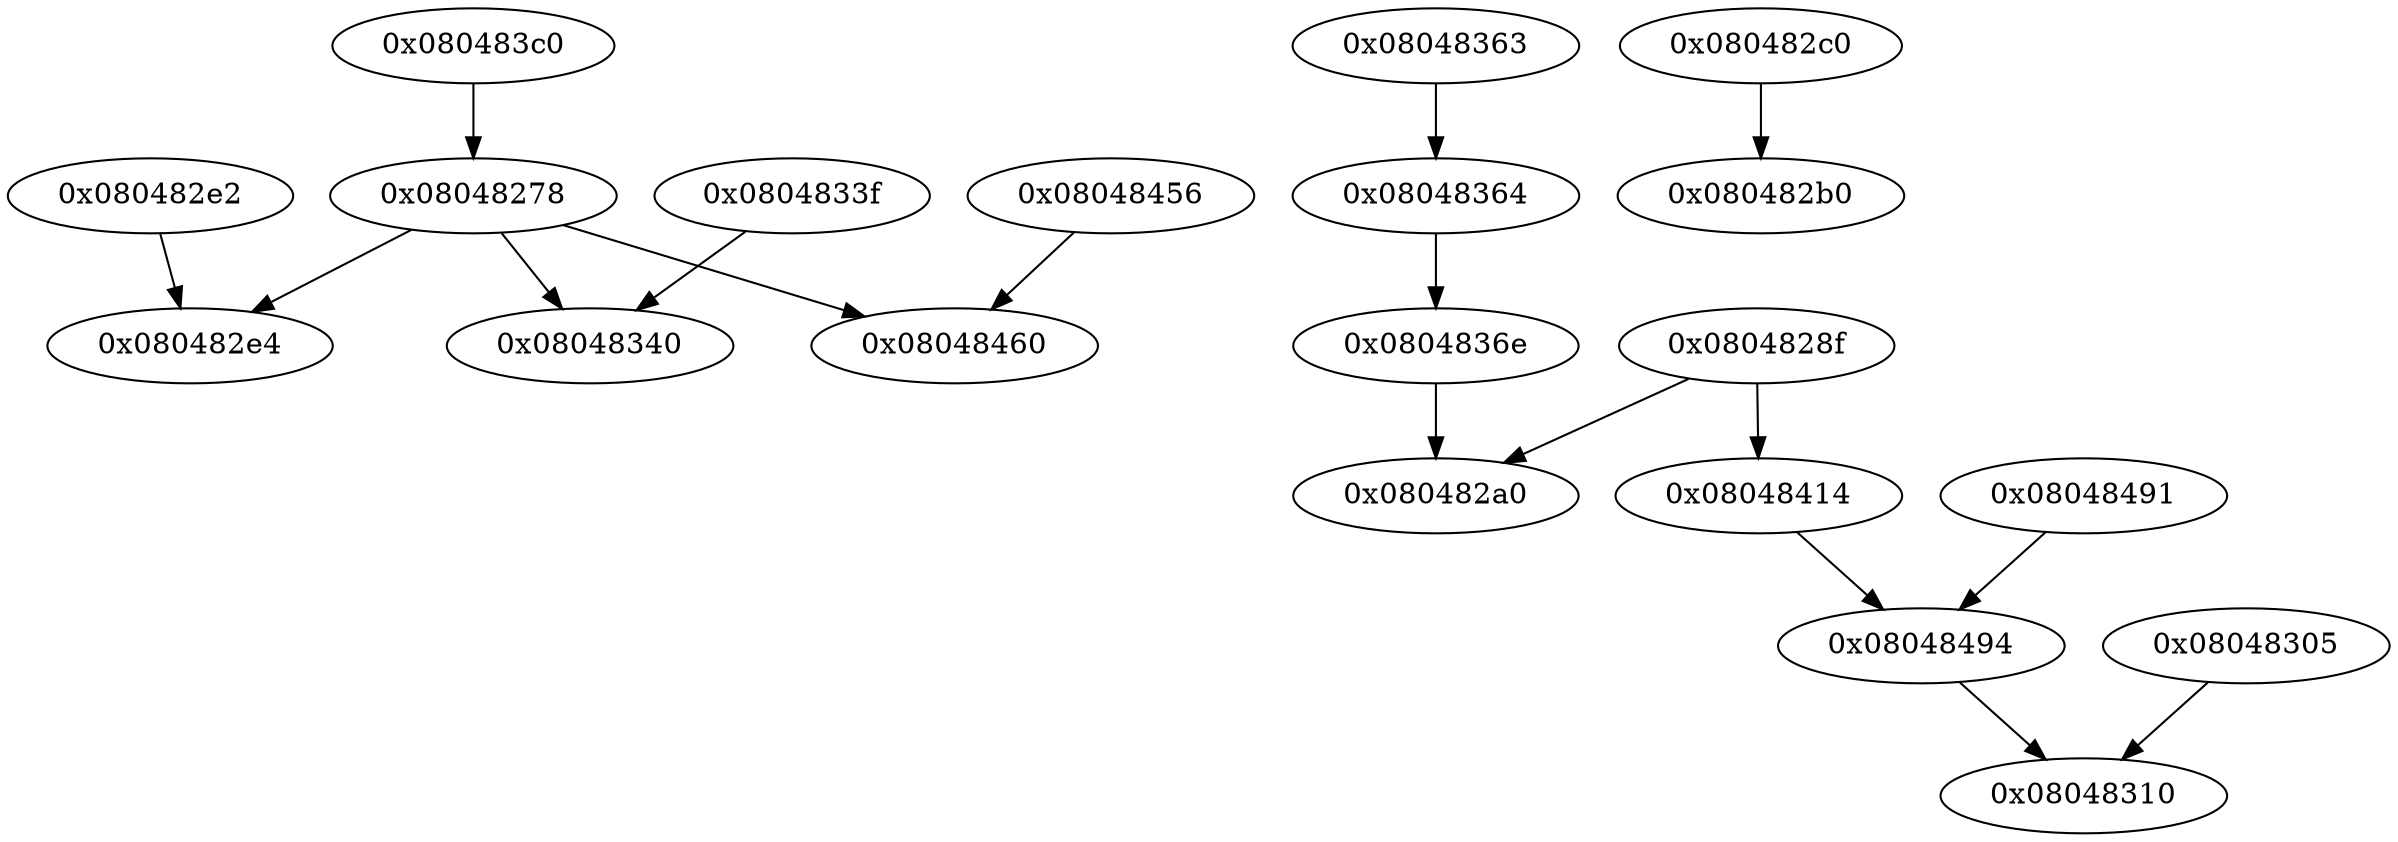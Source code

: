 digraph G {
0[ label="0x08048278" ];
1[ label="0x0804828f" ];
2[ label="0x080482a0" ];
3[ label="0x080482b0" ];
4[ label="0x080482c0" ];
5[ label="0x080482e2" ];
6[ label="0x080482e4" ];
7[ label="0x08048305" ];
8[ label="0x08048310" ];
9[ label="0x0804833f" ];
10[ label="0x08048340" ];
11[ label="0x08048363" ];
12[ label="0x08048364" ];
13[ label="0x0804836e" ];
14[ label="0x080483c0" ];
15[ label="0x08048414" ];
16[ label="0x08048456" ];
17[ label="0x08048460" ];
18[ label="0x08048491" ];
19[ label="0x08048494" ];
0->6 ;
0->10 ;
0->17 ;
1->2 ;
1->15 ;
4->3 ;
5->6 ;
7->8 ;
9->10 ;
11->12 ;
12->13 ;
13->2 ;
14->0 ;
15->19 ;
16->17 ;
18->19 ;
19->8 ;
}
